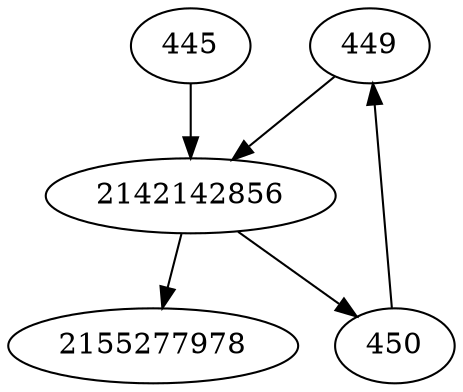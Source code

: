 strict digraph  {
449;
450;
2142142856;
2155277978;
445;
449 -> 2142142856;
450 -> 449;
2142142856 -> 450;
2142142856 -> 2155277978;
445 -> 2142142856;
}
